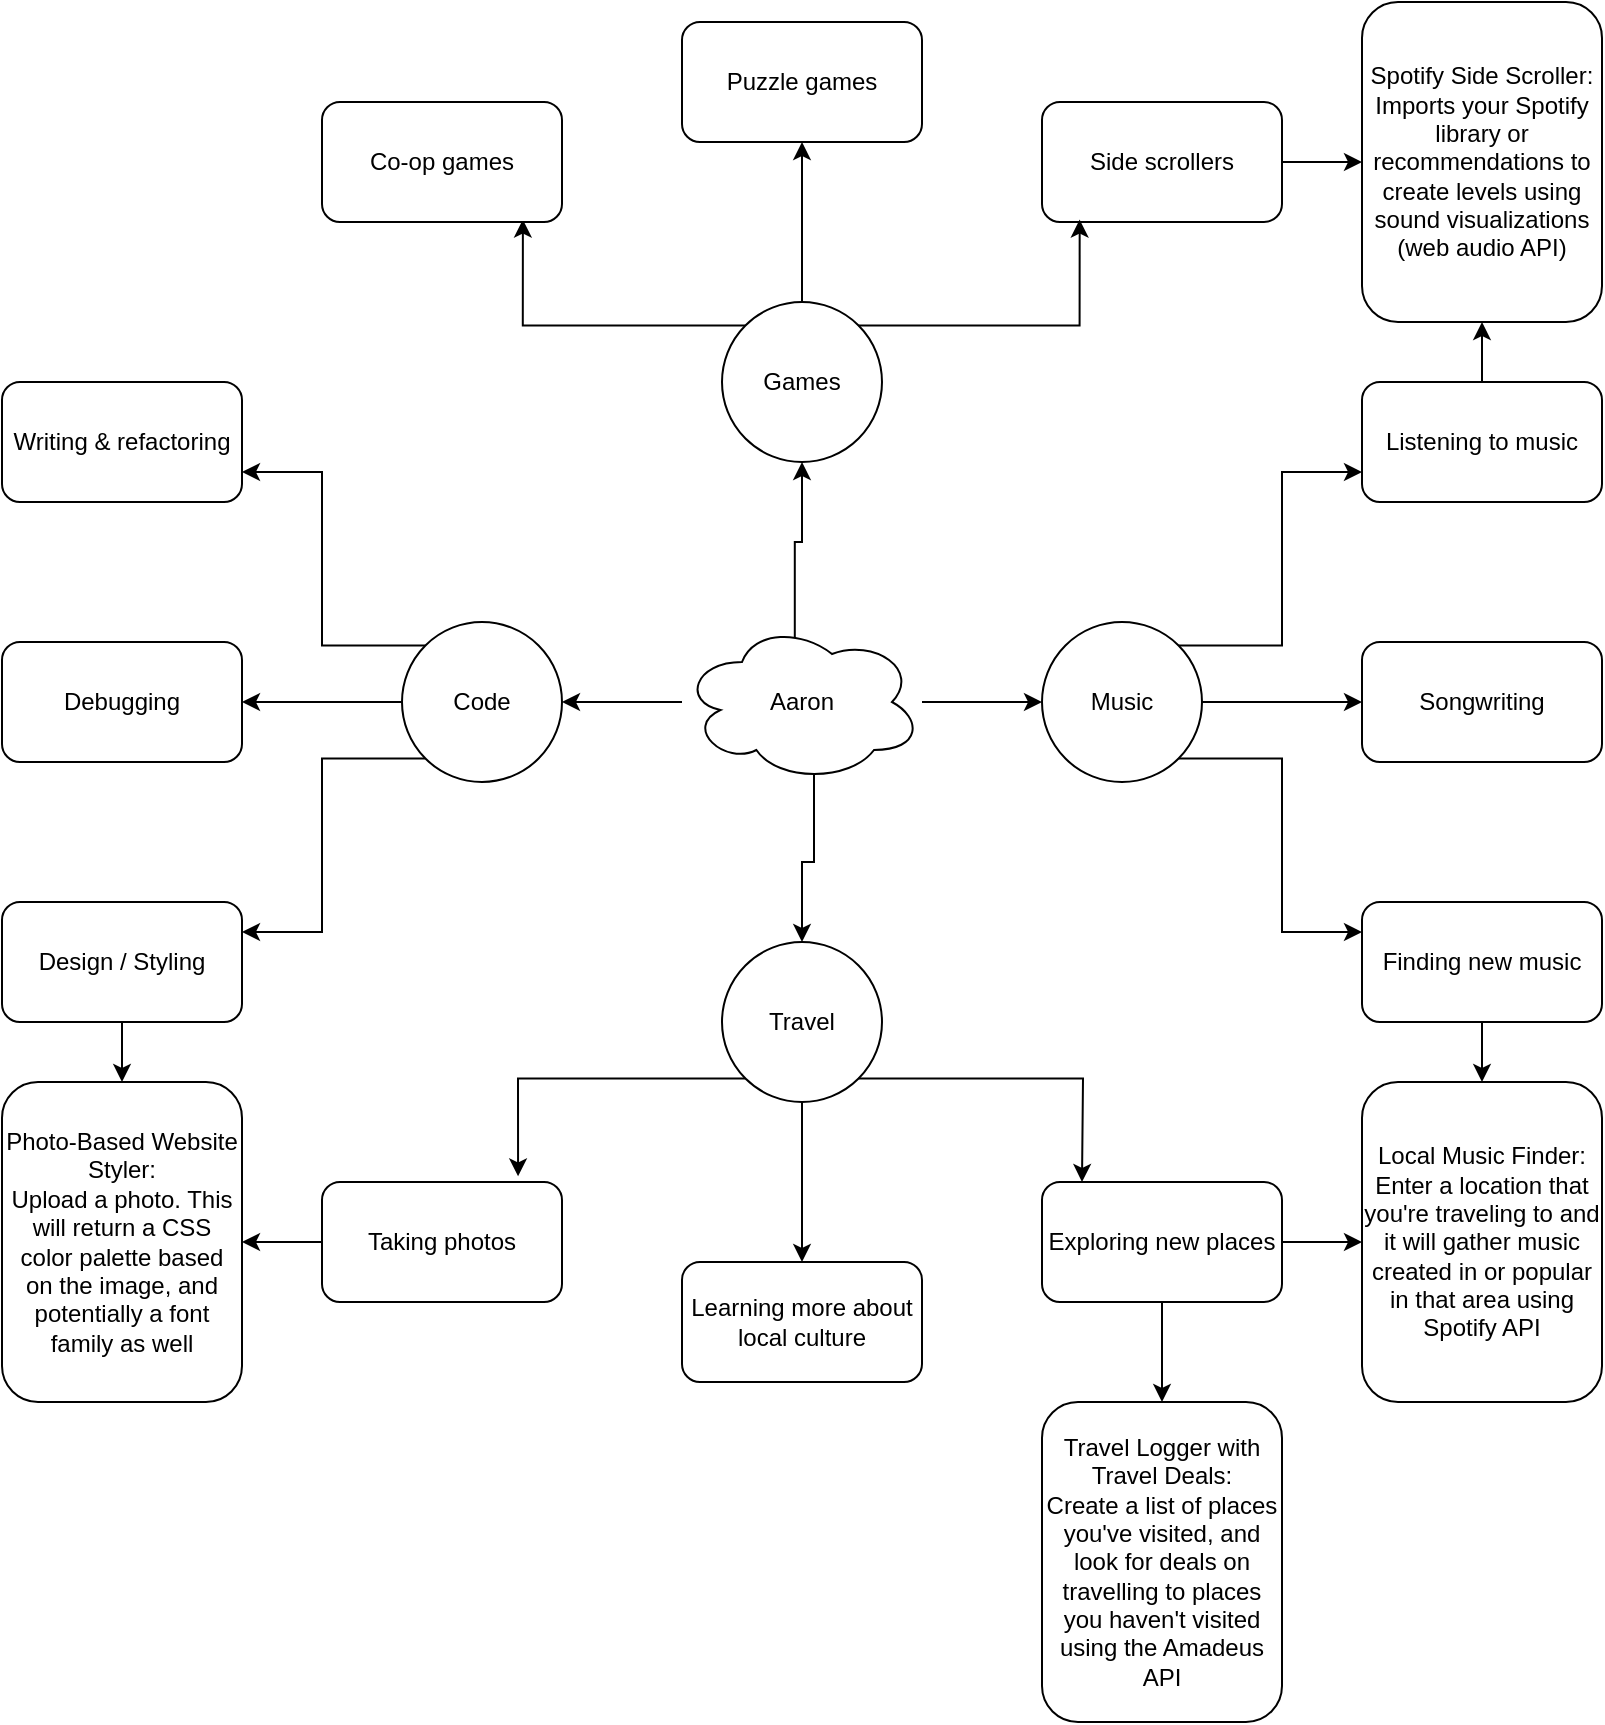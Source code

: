 <mxfile version="22.1.5" type="github">
  <diagram name="Page-1" id="K1Xrfr7fSabbaLhxthaO">
    <mxGraphModel dx="1050" dy="530" grid="1" gridSize="10" guides="1" tooltips="1" connect="1" arrows="1" fold="1" page="1" pageScale="1" pageWidth="850" pageHeight="1100" math="0" shadow="0">
      <root>
        <mxCell id="0" />
        <mxCell id="1" parent="0" />
        <mxCell id="YbdAK8K5_lgZhOfhUo7q-37" value="" style="edgeStyle=orthogonalEdgeStyle;rounded=0;orthogonalLoop=1;jettySize=auto;html=1;" edge="1" parent="1" source="YbdAK8K5_lgZhOfhUo7q-2" target="YbdAK8K5_lgZhOfhUo7q-10">
          <mxGeometry relative="1" as="geometry" />
        </mxCell>
        <mxCell id="YbdAK8K5_lgZhOfhUo7q-38" value="" style="edgeStyle=orthogonalEdgeStyle;rounded=0;orthogonalLoop=1;jettySize=auto;html=1;" edge="1" parent="1" source="YbdAK8K5_lgZhOfhUo7q-2" target="YbdAK8K5_lgZhOfhUo7q-11">
          <mxGeometry relative="1" as="geometry" />
        </mxCell>
        <mxCell id="YbdAK8K5_lgZhOfhUo7q-40" value="" style="edgeStyle=orthogonalEdgeStyle;rounded=0;orthogonalLoop=1;jettySize=auto;html=1;exitX=0.55;exitY=0.95;exitDx=0;exitDy=0;exitPerimeter=0;" edge="1" parent="1" source="YbdAK8K5_lgZhOfhUo7q-2" target="YbdAK8K5_lgZhOfhUo7q-9">
          <mxGeometry relative="1" as="geometry" />
        </mxCell>
        <mxCell id="YbdAK8K5_lgZhOfhUo7q-41" value="" style="edgeStyle=orthogonalEdgeStyle;rounded=0;orthogonalLoop=1;jettySize=auto;html=1;exitX=0.47;exitY=0.095;exitDx=0;exitDy=0;exitPerimeter=0;" edge="1" parent="1" source="YbdAK8K5_lgZhOfhUo7q-2" target="YbdAK8K5_lgZhOfhUo7q-8">
          <mxGeometry relative="1" as="geometry" />
        </mxCell>
        <mxCell id="YbdAK8K5_lgZhOfhUo7q-2" value="Aaron" style="ellipse;shape=cloud;whiteSpace=wrap;html=1;" vertex="1" parent="1">
          <mxGeometry x="365" y="500" width="120" height="80" as="geometry" />
        </mxCell>
        <mxCell id="YbdAK8K5_lgZhOfhUo7q-33" value="" style="edgeStyle=orthogonalEdgeStyle;rounded=0;orthogonalLoop=1;jettySize=auto;html=1;" edge="1" parent="1" source="YbdAK8K5_lgZhOfhUo7q-8" target="YbdAK8K5_lgZhOfhUo7q-32">
          <mxGeometry relative="1" as="geometry" />
        </mxCell>
        <mxCell id="YbdAK8K5_lgZhOfhUo7q-46" style="edgeStyle=orthogonalEdgeStyle;rounded=0;orthogonalLoop=1;jettySize=auto;html=1;exitX=0;exitY=0;exitDx=0;exitDy=0;entryX=0.837;entryY=0.98;entryDx=0;entryDy=0;entryPerimeter=0;" edge="1" parent="1" source="YbdAK8K5_lgZhOfhUo7q-8" target="YbdAK8K5_lgZhOfhUo7q-35">
          <mxGeometry relative="1" as="geometry" />
        </mxCell>
        <mxCell id="YbdAK8K5_lgZhOfhUo7q-8" value="Games" style="ellipse;whiteSpace=wrap;html=1;aspect=fixed;" vertex="1" parent="1">
          <mxGeometry x="385" y="340" width="80" height="80" as="geometry" />
        </mxCell>
        <mxCell id="YbdAK8K5_lgZhOfhUo7q-42" value="" style="edgeStyle=orthogonalEdgeStyle;rounded=0;orthogonalLoop=1;jettySize=auto;html=1;" edge="1" parent="1" source="YbdAK8K5_lgZhOfhUo7q-9" target="YbdAK8K5_lgZhOfhUo7q-16">
          <mxGeometry relative="1" as="geometry" />
        </mxCell>
        <mxCell id="YbdAK8K5_lgZhOfhUo7q-9" value="Travel" style="ellipse;whiteSpace=wrap;html=1;aspect=fixed;" vertex="1" parent="1">
          <mxGeometry x="385" y="660" width="80" height="80" as="geometry" />
        </mxCell>
        <mxCell id="YbdAK8K5_lgZhOfhUo7q-21" value="" style="edgeStyle=orthogonalEdgeStyle;rounded=0;orthogonalLoop=1;jettySize=auto;html=1;" edge="1" parent="1" source="YbdAK8K5_lgZhOfhUo7q-10" target="YbdAK8K5_lgZhOfhUo7q-19">
          <mxGeometry relative="1" as="geometry" />
        </mxCell>
        <mxCell id="YbdAK8K5_lgZhOfhUo7q-23" style="edgeStyle=orthogonalEdgeStyle;rounded=0;orthogonalLoop=1;jettySize=auto;html=1;exitX=1;exitY=0;exitDx=0;exitDy=0;entryX=0;entryY=0.75;entryDx=0;entryDy=0;" edge="1" parent="1" source="YbdAK8K5_lgZhOfhUo7q-10" target="YbdAK8K5_lgZhOfhUo7q-22">
          <mxGeometry relative="1" as="geometry" />
        </mxCell>
        <mxCell id="YbdAK8K5_lgZhOfhUo7q-25" style="edgeStyle=orthogonalEdgeStyle;rounded=0;orthogonalLoop=1;jettySize=auto;html=1;exitX=1;exitY=1;exitDx=0;exitDy=0;entryX=0;entryY=0.25;entryDx=0;entryDy=0;" edge="1" parent="1" source="YbdAK8K5_lgZhOfhUo7q-10" target="YbdAK8K5_lgZhOfhUo7q-24">
          <mxGeometry relative="1" as="geometry" />
        </mxCell>
        <mxCell id="YbdAK8K5_lgZhOfhUo7q-10" value="Music" style="ellipse;whiteSpace=wrap;html=1;aspect=fixed;" vertex="1" parent="1">
          <mxGeometry x="545" y="500" width="80" height="80" as="geometry" />
        </mxCell>
        <mxCell id="YbdAK8K5_lgZhOfhUo7q-29" value="" style="edgeStyle=orthogonalEdgeStyle;rounded=0;orthogonalLoop=1;jettySize=auto;html=1;" edge="1" parent="1" source="YbdAK8K5_lgZhOfhUo7q-11" target="YbdAK8K5_lgZhOfhUo7q-26">
          <mxGeometry relative="1" as="geometry" />
        </mxCell>
        <mxCell id="YbdAK8K5_lgZhOfhUo7q-30" style="edgeStyle=orthogonalEdgeStyle;rounded=0;orthogonalLoop=1;jettySize=auto;html=1;exitX=0;exitY=1;exitDx=0;exitDy=0;entryX=1;entryY=0.25;entryDx=0;entryDy=0;" edge="1" parent="1" source="YbdAK8K5_lgZhOfhUo7q-11" target="YbdAK8K5_lgZhOfhUo7q-28">
          <mxGeometry relative="1" as="geometry" />
        </mxCell>
        <mxCell id="YbdAK8K5_lgZhOfhUo7q-31" style="edgeStyle=orthogonalEdgeStyle;rounded=0;orthogonalLoop=1;jettySize=auto;html=1;exitX=0;exitY=0;exitDx=0;exitDy=0;entryX=1;entryY=0.75;entryDx=0;entryDy=0;" edge="1" parent="1" source="YbdAK8K5_lgZhOfhUo7q-11" target="YbdAK8K5_lgZhOfhUo7q-27">
          <mxGeometry relative="1" as="geometry" />
        </mxCell>
        <mxCell id="YbdAK8K5_lgZhOfhUo7q-11" value="Code" style="ellipse;whiteSpace=wrap;html=1;aspect=fixed;" vertex="1" parent="1">
          <mxGeometry x="225" y="500" width="80" height="80" as="geometry" />
        </mxCell>
        <mxCell id="YbdAK8K5_lgZhOfhUo7q-59" value="" style="edgeStyle=orthogonalEdgeStyle;rounded=0;orthogonalLoop=1;jettySize=auto;html=1;" edge="1" parent="1" source="YbdAK8K5_lgZhOfhUo7q-15" target="YbdAK8K5_lgZhOfhUo7q-58">
          <mxGeometry relative="1" as="geometry" />
        </mxCell>
        <mxCell id="YbdAK8K5_lgZhOfhUo7q-15" value="Taking photos" style="rounded=1;whiteSpace=wrap;html=1;" vertex="1" parent="1">
          <mxGeometry x="185" y="780" width="120" height="60" as="geometry" />
        </mxCell>
        <mxCell id="YbdAK8K5_lgZhOfhUo7q-16" value="Learning more about local culture" style="rounded=1;whiteSpace=wrap;html=1;" vertex="1" parent="1">
          <mxGeometry x="365" y="820" width="120" height="60" as="geometry" />
        </mxCell>
        <mxCell id="YbdAK8K5_lgZhOfhUo7q-52" value="" style="edgeStyle=orthogonalEdgeStyle;rounded=0;orthogonalLoop=1;jettySize=auto;html=1;" edge="1" parent="1" source="YbdAK8K5_lgZhOfhUo7q-17" target="YbdAK8K5_lgZhOfhUo7q-50">
          <mxGeometry relative="1" as="geometry" />
        </mxCell>
        <mxCell id="YbdAK8K5_lgZhOfhUo7q-57" value="" style="edgeStyle=orthogonalEdgeStyle;rounded=0;orthogonalLoop=1;jettySize=auto;html=1;" edge="1" parent="1" source="YbdAK8K5_lgZhOfhUo7q-17" target="YbdAK8K5_lgZhOfhUo7q-53">
          <mxGeometry relative="1" as="geometry" />
        </mxCell>
        <mxCell id="YbdAK8K5_lgZhOfhUo7q-17" value="Exploring new places" style="rounded=1;whiteSpace=wrap;html=1;" vertex="1" parent="1">
          <mxGeometry x="545" y="780" width="120" height="60" as="geometry" />
        </mxCell>
        <mxCell id="YbdAK8K5_lgZhOfhUo7q-19" value="Songwriting" style="rounded=1;whiteSpace=wrap;html=1;" vertex="1" parent="1">
          <mxGeometry x="705" y="510" width="120" height="60" as="geometry" />
        </mxCell>
        <mxCell id="YbdAK8K5_lgZhOfhUo7q-49" value="" style="edgeStyle=orthogonalEdgeStyle;rounded=0;orthogonalLoop=1;jettySize=auto;html=1;" edge="1" parent="1" source="YbdAK8K5_lgZhOfhUo7q-22" target="YbdAK8K5_lgZhOfhUo7q-47">
          <mxGeometry relative="1" as="geometry" />
        </mxCell>
        <mxCell id="YbdAK8K5_lgZhOfhUo7q-22" value="Listening to music" style="rounded=1;whiteSpace=wrap;html=1;" vertex="1" parent="1">
          <mxGeometry x="705" y="380" width="120" height="60" as="geometry" />
        </mxCell>
        <mxCell id="YbdAK8K5_lgZhOfhUo7q-51" value="" style="edgeStyle=orthogonalEdgeStyle;rounded=0;orthogonalLoop=1;jettySize=auto;html=1;" edge="1" parent="1" source="YbdAK8K5_lgZhOfhUo7q-24" target="YbdAK8K5_lgZhOfhUo7q-50">
          <mxGeometry relative="1" as="geometry" />
        </mxCell>
        <mxCell id="YbdAK8K5_lgZhOfhUo7q-24" value="Finding new music" style="rounded=1;whiteSpace=wrap;html=1;" vertex="1" parent="1">
          <mxGeometry x="705" y="640" width="120" height="60" as="geometry" />
        </mxCell>
        <mxCell id="YbdAK8K5_lgZhOfhUo7q-26" value="Debugging" style="rounded=1;whiteSpace=wrap;html=1;" vertex="1" parent="1">
          <mxGeometry x="25" y="510" width="120" height="60" as="geometry" />
        </mxCell>
        <mxCell id="YbdAK8K5_lgZhOfhUo7q-27" value="Writing &amp;amp; refactoring" style="rounded=1;whiteSpace=wrap;html=1;" vertex="1" parent="1">
          <mxGeometry x="25" y="380" width="120" height="60" as="geometry" />
        </mxCell>
        <mxCell id="YbdAK8K5_lgZhOfhUo7q-60" value="" style="edgeStyle=orthogonalEdgeStyle;rounded=0;orthogonalLoop=1;jettySize=auto;html=1;" edge="1" parent="1" source="YbdAK8K5_lgZhOfhUo7q-28" target="YbdAK8K5_lgZhOfhUo7q-58">
          <mxGeometry relative="1" as="geometry" />
        </mxCell>
        <mxCell id="YbdAK8K5_lgZhOfhUo7q-28" value="Design / Styling" style="rounded=1;whiteSpace=wrap;html=1;" vertex="1" parent="1">
          <mxGeometry x="25" y="640" width="120" height="60" as="geometry" />
        </mxCell>
        <mxCell id="YbdAK8K5_lgZhOfhUo7q-32" value="Puzzle games" style="rounded=1;whiteSpace=wrap;html=1;" vertex="1" parent="1">
          <mxGeometry x="365" y="200" width="120" height="60" as="geometry" />
        </mxCell>
        <mxCell id="YbdAK8K5_lgZhOfhUo7q-48" value="" style="edgeStyle=orthogonalEdgeStyle;rounded=0;orthogonalLoop=1;jettySize=auto;html=1;" edge="1" parent="1" source="YbdAK8K5_lgZhOfhUo7q-34" target="YbdAK8K5_lgZhOfhUo7q-47">
          <mxGeometry relative="1" as="geometry" />
        </mxCell>
        <mxCell id="YbdAK8K5_lgZhOfhUo7q-34" value="Side scrollers" style="rounded=1;whiteSpace=wrap;html=1;" vertex="1" parent="1">
          <mxGeometry x="545" y="240" width="120" height="60" as="geometry" />
        </mxCell>
        <mxCell id="YbdAK8K5_lgZhOfhUo7q-35" value="Co-op games" style="rounded=1;whiteSpace=wrap;html=1;" vertex="1" parent="1">
          <mxGeometry x="185" y="240" width="120" height="60" as="geometry" />
        </mxCell>
        <mxCell id="YbdAK8K5_lgZhOfhUo7q-36" style="edgeStyle=orthogonalEdgeStyle;rounded=0;orthogonalLoop=1;jettySize=auto;html=1;exitX=1;exitY=0;exitDx=0;exitDy=0;entryX=0.157;entryY=0.98;entryDx=0;entryDy=0;entryPerimeter=0;" edge="1" parent="1" source="YbdAK8K5_lgZhOfhUo7q-8" target="YbdAK8K5_lgZhOfhUo7q-34">
          <mxGeometry relative="1" as="geometry" />
        </mxCell>
        <mxCell id="YbdAK8K5_lgZhOfhUo7q-44" style="edgeStyle=orthogonalEdgeStyle;rounded=0;orthogonalLoop=1;jettySize=auto;html=1;exitX=0;exitY=1;exitDx=0;exitDy=0;entryX=0.817;entryY=-0.047;entryDx=0;entryDy=0;entryPerimeter=0;" edge="1" parent="1" source="YbdAK8K5_lgZhOfhUo7q-9" target="YbdAK8K5_lgZhOfhUo7q-15">
          <mxGeometry relative="1" as="geometry" />
        </mxCell>
        <mxCell id="YbdAK8K5_lgZhOfhUo7q-45" style="edgeStyle=orthogonalEdgeStyle;rounded=0;orthogonalLoop=1;jettySize=auto;html=1;exitX=1;exitY=1;exitDx=0;exitDy=0;" edge="1" parent="1" source="YbdAK8K5_lgZhOfhUo7q-9">
          <mxGeometry relative="1" as="geometry">
            <mxPoint x="565" y="780" as="targetPoint" />
          </mxGeometry>
        </mxCell>
        <mxCell id="YbdAK8K5_lgZhOfhUo7q-47" value="Spotify Side Scroller:&lt;br&gt;Imports your Spotify library or recommendations to create levels using sound visualizations (web audio API)" style="rounded=1;whiteSpace=wrap;html=1;" vertex="1" parent="1">
          <mxGeometry x="705" y="190" width="120" height="160" as="geometry" />
        </mxCell>
        <mxCell id="YbdAK8K5_lgZhOfhUo7q-50" value="Local Music Finder:&lt;br&gt;Enter a location that you&#39;re traveling to and it will gather music created in or popular in that area using Spotify API" style="rounded=1;whiteSpace=wrap;html=1;" vertex="1" parent="1">
          <mxGeometry x="705" y="730" width="120" height="160" as="geometry" />
        </mxCell>
        <mxCell id="YbdAK8K5_lgZhOfhUo7q-53" value="Travel Logger with Travel Deals:&lt;br&gt;Create a list of places you&#39;ve visited, and look for deals on travelling to places you haven&#39;t visited using the Amadeus API" style="rounded=1;whiteSpace=wrap;html=1;" vertex="1" parent="1">
          <mxGeometry x="545" y="890" width="120" height="160" as="geometry" />
        </mxCell>
        <mxCell id="YbdAK8K5_lgZhOfhUo7q-58" value="Photo-Based Website Styler:&lt;br&gt;Upload a photo. This will return a CSS color palette based on the image, and potentially a font family as well" style="rounded=1;whiteSpace=wrap;html=1;" vertex="1" parent="1">
          <mxGeometry x="25" y="730" width="120" height="160" as="geometry" />
        </mxCell>
      </root>
    </mxGraphModel>
  </diagram>
</mxfile>
